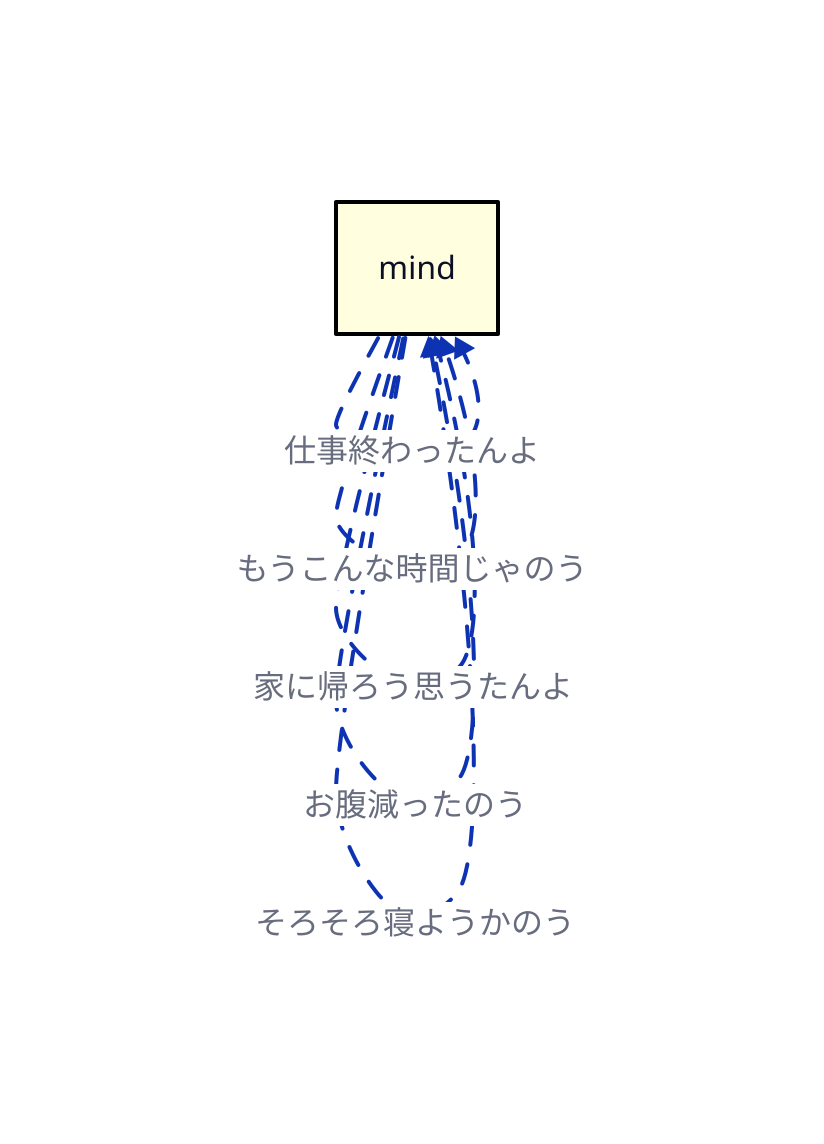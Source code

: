 direction: right


# D2の構文をより単純に保ちつつ、自己射をオフセットして表示
a: mind {
  style.fill: lightyellow
  style.stroke-width: 2
  style.stroke: black
}

a -> a: 仕事終わったんよ {
  style.stroke-width: 2
  style.animated: true
  label: {
    style.fill: "#f5f5f5"
    style.stroke: "#333333"
    style.stroke-width: 1
    style.border-radius: 4
    style.padding: 8
  }
}

a -> a: もうこんな時間じゃのう {
  style.stroke-width: 2
  style.animated: true
  label: {
    style.fill: "#f5f5f5"
    style.stroke: "#333333"
    style.stroke-width: 1
    style.border-radius: 4
    style.padding: 8
  }
}

a -> a: 家に帰ろう思うたんよ {
  style.stroke-width: 2
  style.animated: true
  label: {
    style.fill: "#f5f5f5"
    style.stroke: "#333333"
    style.stroke-width: 1
    style.border-radius: 4
    style.padding: 8
  }
}

a -> a: お腹減ったのう {
  style.stroke-width: 2
  style.animated: true
  label: {
    style.fill: "#f5f5f5"
    style.stroke: "#333333"
    style.stroke-width: 1
    style.border-radius: 4
    style.padding: 8
  }
}

a -> a: そろそろ寝ようかのう {
  style.stroke-width: 2
  style.animated: true
  label: {
    style.fill: "#f5f5f5"
    style.stroke: "#333333"
    style.stroke-width: 1
    style.border-radius: 4
    style.padding: 8
  }
}
